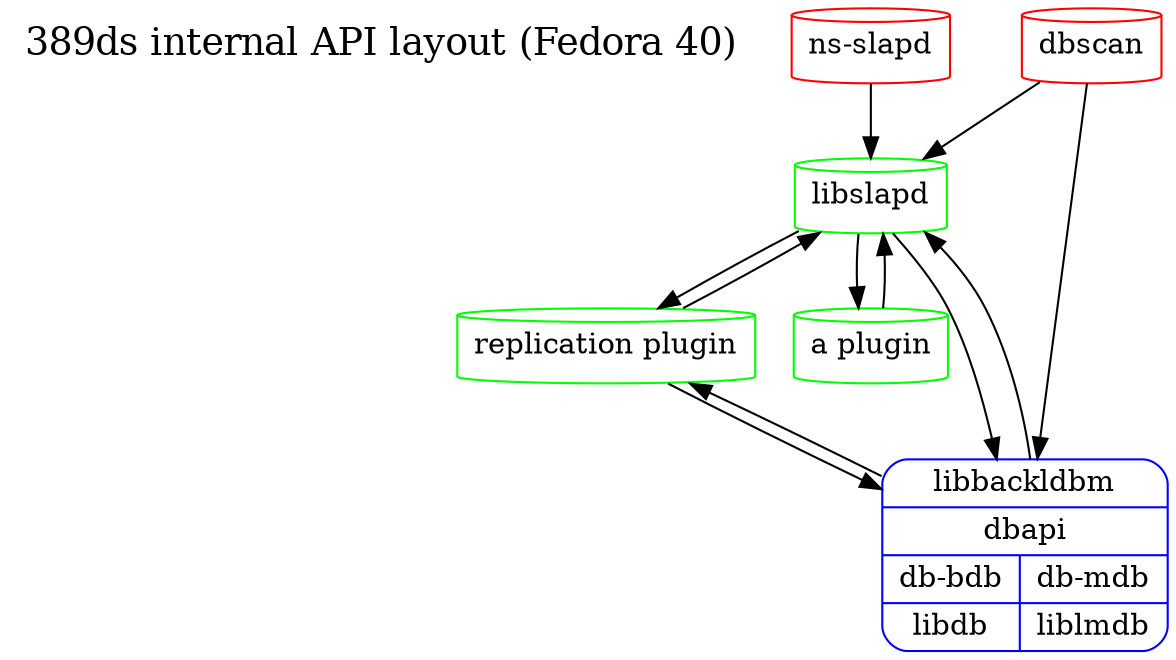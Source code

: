 // Shows how ansible configure 389ds instances

digraph api {
    title [label="389ds internal API layout (Fedora 40)", shape=plaintext, fontsize=18];
    nsslapd [label="ns-slapd", shape=cylinder, color=red];
    dbscan [label="dbscan", shape=cylinder, color=red];

    repl [label="replication plugin", shape=cylinder, color=green];
    plugin [label="a plugin", shape=cylinder, color=green];
    slapd [label="libslapd", shape=cylinder, color=green];

    backldbm [label="{ libbackldbm | dbapi | { { db-bdb | libdb } | { db-mdb | liblmdb }}}", shape=Mrecord, color=blue];

    dbscan->backldbm
    dbscan->slapd
    nsslapd->slapd
    slapd->backldbm
    repl->slapd
    repl->backldbm
    slapd->repl
    backldbm->repl
    backldbm->slapd
    slapd->plugin
    plugin->slapd

}
    

